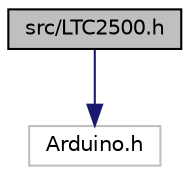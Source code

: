 digraph "src/LTC2500.h"
{
 // LATEX_PDF_SIZE
  edge [fontname="Helvetica",fontsize="10",labelfontname="Helvetica",labelfontsize="10"];
  node [fontname="Helvetica",fontsize="10",shape=record];
  Node1 [label="src/LTC2500.h",height=0.2,width=0.4,color="black", fillcolor="grey75", style="filled", fontcolor="black",tooltip="Library for using an LTC2500 with a Teensy 4.0 via SPI. Used in the course \"digital signal- and measu..."];
  Node1 -> Node2 [color="midnightblue",fontsize="10",style="solid",fontname="Helvetica"];
  Node2 [label="Arduino.h",height=0.2,width=0.4,color="grey75", fillcolor="white", style="filled",tooltip=" "];
}

